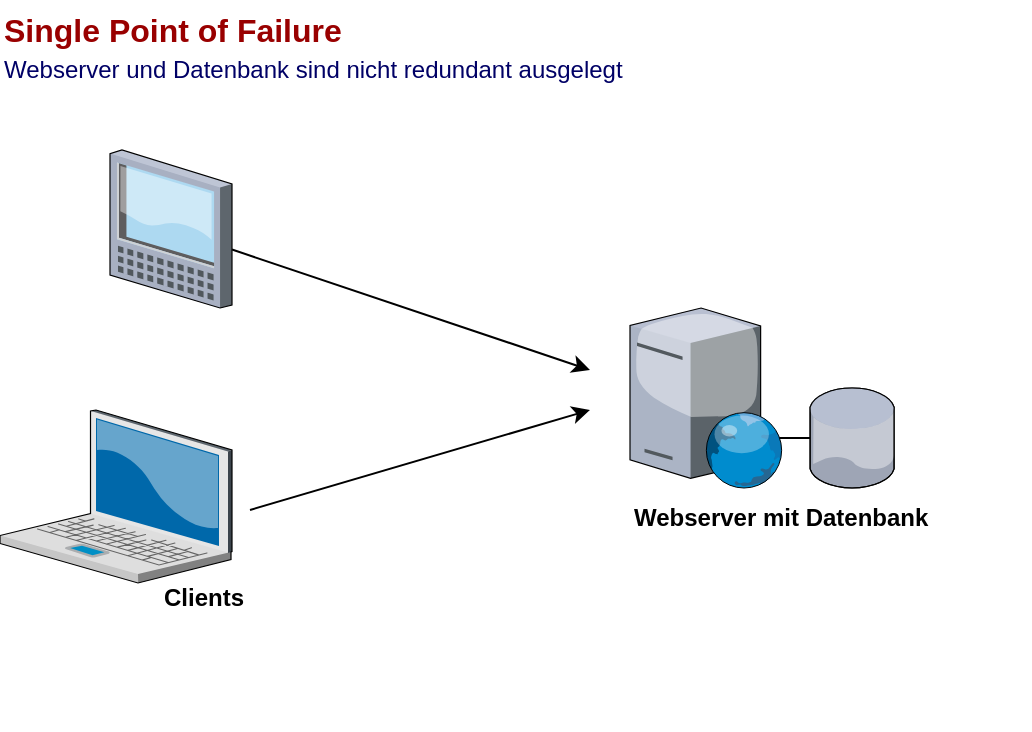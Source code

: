 <mxfile version="23.1.2" type="device" pages="2">
  <diagram id="GqU0z9lpVKl5oe9o9Uek" name="1">
    <mxGraphModel dx="1834" dy="766" grid="1" gridSize="10" guides="1" tooltips="1" connect="1" arrows="1" fold="1" page="0" pageScale="1" pageWidth="827" pageHeight="1169" math="0" shadow="0">
      <root>
        <mxCell id="0" />
        <mxCell id="1" parent="0" />
        <mxCell id="VpgkBebc5AylMmgusYEk-4" value="" style="verticalLabelPosition=bottom;aspect=fixed;html=1;verticalAlign=top;strokeColor=none;align=center;outlineConnect=0;shape=mxgraph.citrix.laptop_2;" parent="1" vertex="1">
          <mxGeometry x="-240" y="560" width="116" height="86.5" as="geometry" />
        </mxCell>
        <mxCell id="VpgkBebc5AylMmgusYEk-6" value="" style="verticalLabelPosition=bottom;aspect=fixed;html=1;verticalAlign=top;strokeColor=none;align=center;outlineConnect=0;shape=mxgraph.citrix.tablet_1;" parent="1" vertex="1">
          <mxGeometry x="-185" y="430" width="61" height="79" as="geometry" />
        </mxCell>
        <mxCell id="VpgkBebc5AylMmgusYEk-9" value="" style="endArrow=classic;html=1;" parent="1" edge="1">
          <mxGeometry width="50" height="50" relative="1" as="geometry">
            <mxPoint x="-115" y="610" as="sourcePoint" />
            <mxPoint x="55" y="560" as="targetPoint" />
          </mxGeometry>
        </mxCell>
        <mxCell id="VpgkBebc5AylMmgusYEk-10" value="" style="endArrow=classic;html=1;" parent="1" source="VpgkBebc5AylMmgusYEk-6" edge="1">
          <mxGeometry width="50" height="50" relative="1" as="geometry">
            <mxPoint x="-115" y="480" as="sourcePoint" />
            <mxPoint x="55" y="540" as="targetPoint" />
          </mxGeometry>
        </mxCell>
        <mxCell id="7ZjIOJCY9517mbcGj51Z-1" value="Single Point of Failure" style="text;html=1;align=left;verticalAlign=middle;resizable=0;points=[];autosize=1;fontStyle=1;fontSize=16;fontColor=#990000;" parent="1" vertex="1">
          <mxGeometry x="-240" y="355" width="190" height="30" as="geometry" />
        </mxCell>
        <mxCell id="7ZjIOJCY9517mbcGj51Z-2" value="Webserver und Datenbank sind nicht redundant ausgelegt" style="text;html=1;align=left;verticalAlign=middle;resizable=0;points=[];autosize=1;fontSize=12;fontColor=#000066;" parent="1" vertex="1">
          <mxGeometry x="-240" y="375" width="330" height="30" as="geometry" />
        </mxCell>
        <mxCell id="lAntZufb2E_Ljl99HuMJ-1" value="" style="group" parent="1" vertex="1" connectable="0">
          <mxGeometry x="75" y="509" width="200" height="211" as="geometry" />
        </mxCell>
        <mxCell id="VpgkBebc5AylMmgusYEk-13" style="rounded=0;orthogonalLoop=1;jettySize=auto;html=1;endArrow=none;endFill=0;" parent="lAntZufb2E_Ljl99HuMJ-1" target="VpgkBebc5AylMmgusYEk-12" edge="1">
          <mxGeometry relative="1" as="geometry">
            <mxPoint x="60" y="65" as="sourcePoint" />
          </mxGeometry>
        </mxCell>
        <mxCell id="VpgkBebc5AylMmgusYEk-7" value="" style="verticalLabelPosition=bottom;aspect=fixed;html=1;verticalAlign=top;strokeColor=none;align=center;outlineConnect=0;shape=mxgraph.citrix.web_server;" parent="lAntZufb2E_Ljl99HuMJ-1" vertex="1">
          <mxGeometry width="76.5" height="90" as="geometry" />
        </mxCell>
        <mxCell id="VpgkBebc5AylMmgusYEk-11" value="&lt;div&gt;&lt;b&gt;Webserver mit Datenbank&lt;br&gt;&lt;/b&gt;&lt;/div&gt;" style="text;html=1;align=left;verticalAlign=top;resizable=0;points=[];autosize=1;" parent="lAntZufb2E_Ljl99HuMJ-1" vertex="1">
          <mxGeometry y="91" width="170" height="30" as="geometry" />
        </mxCell>
        <mxCell id="VpgkBebc5AylMmgusYEk-12" value="" style="verticalLabelPosition=bottom;aspect=fixed;html=1;verticalAlign=top;strokeColor=none;align=center;outlineConnect=0;shape=mxgraph.citrix.database;" parent="lAntZufb2E_Ljl99HuMJ-1" vertex="1">
          <mxGeometry x="90" y="40" width="42.5" height="50" as="geometry" />
        </mxCell>
        <mxCell id="Fj6yaWO7JapBtvC22iyQ-1" value="Clients" style="text;html=1;align=left;verticalAlign=top;resizable=0;points=[];autosize=1;fontStyle=1" vertex="1" parent="1">
          <mxGeometry x="-160" y="640" width="60" height="30" as="geometry" />
        </mxCell>
      </root>
    </mxGraphModel>
  </diagram>
  <diagram name="2" id="rDTG9UfyMa3qH_jO5TQc">
    <mxGraphModel dx="2234" dy="366" grid="1" gridSize="10" guides="1" tooltips="1" connect="1" arrows="1" fold="1" page="0" pageScale="1" pageWidth="827" pageHeight="1169" math="0" shadow="0">
      <root>
        <mxCell id="pH1GOJ2zEENymj_nEEbA-0" />
        <mxCell id="pH1GOJ2zEENymj_nEEbA-1" parent="pH1GOJ2zEENymj_nEEbA-0" />
        <mxCell id="RDgO9BjQI3_66q2grpVv-2" value="" style="verticalLabelPosition=bottom;aspect=fixed;html=1;verticalAlign=top;strokeColor=none;align=center;outlineConnect=0;shape=mxgraph.citrix.database;" vertex="1" parent="pH1GOJ2zEENymj_nEEbA-1">
          <mxGeometry x="270" y="680" width="42.5" height="50" as="geometry" />
        </mxCell>
        <mxCell id="pH1GOJ2zEENymj_nEEbA-2" value="" style="verticalLabelPosition=bottom;aspect=fixed;html=1;verticalAlign=top;strokeColor=none;align=center;outlineConnect=0;shape=mxgraph.citrix.laptop_2;" parent="pH1GOJ2zEENymj_nEEbA-1" vertex="1">
          <mxGeometry x="-480" y="563.5" width="116" height="86.5" as="geometry" />
        </mxCell>
        <mxCell id="pH1GOJ2zEENymj_nEEbA-3" value="Ausfallsicherheit durch Load Balancing" style="text;html=1;align=left;verticalAlign=middle;resizable=0;points=[];autosize=1;fontStyle=1;fontSize=16;fontColor=#990000;" parent="pH1GOJ2zEENymj_nEEbA-1" vertex="1">
          <mxGeometry x="-480" y="420" width="320" height="30" as="geometry" />
        </mxCell>
        <mxCell id="pH1GOJ2zEENymj_nEEbA-4" value="&lt;div&gt;Ein vorgeschalteter Load Balancer verteilt die Last auf mehrere Webservice-Instanzen.&lt;/div&gt;&lt;div&gt;Load Balancer und Datenbank sind ebenfalls redundant ausgelegt, um Single Point of Failure zu vermeiden.&lt;br&gt;&lt;/div&gt;" style="text;html=1;align=left;verticalAlign=middle;resizable=0;points=[];autosize=1;fontSize=12;fontColor=#000066;" parent="pH1GOJ2zEENymj_nEEbA-1" vertex="1">
          <mxGeometry x="-480" y="445" width="600" height="40" as="geometry" />
        </mxCell>
        <mxCell id="pH1GOJ2zEENymj_nEEbA-5" value="" style="group" parent="pH1GOJ2zEENymj_nEEbA-1" vertex="1" connectable="0">
          <mxGeometry x="50" y="490" width="170" height="171" as="geometry" />
        </mxCell>
        <mxCell id="pH1GOJ2zEENymj_nEEbA-7" value="" style="verticalLabelPosition=bottom;aspect=fixed;html=1;verticalAlign=top;strokeColor=none;align=center;outlineConnect=0;shape=mxgraph.citrix.web_server;" parent="pH1GOJ2zEENymj_nEEbA-5" vertex="1">
          <mxGeometry width="76.5" height="90" as="geometry" />
        </mxCell>
        <mxCell id="pH1GOJ2zEENymj_nEEbA-8" value="&lt;div&gt;&lt;font color=&quot;#000000&quot;&gt;&lt;b&gt;Webserver&lt;br&gt;&lt;/b&gt;&lt;/font&gt;&lt;/div&gt;" style="text;html=1;align=left;verticalAlign=top;resizable=0;points=[];autosize=1;fontColor=#990000;" parent="pH1GOJ2zEENymj_nEEbA-5" vertex="1">
          <mxGeometry y="91" width="80" height="30" as="geometry" />
        </mxCell>
        <mxCell id="pH1GOJ2zEENymj_nEEbA-21" value="" style="endArrow=classic;html=1;strokeColor=#000000;fontSize=10;fontColor=#990000;" parent="pH1GOJ2zEENymj_nEEbA-1" edge="1">
          <mxGeometry width="50" height="50" relative="1" as="geometry">
            <mxPoint x="-350" y="600" as="sourcePoint" />
            <mxPoint x="-220" y="690" as="targetPoint" />
          </mxGeometry>
        </mxCell>
        <mxCell id="pH1GOJ2zEENymj_nEEbA-22" value="" style="endArrow=classic;html=1;strokeColor=#000000;fontSize=10;fontColor=#990000;" parent="pH1GOJ2zEENymj_nEEbA-1" edge="1">
          <mxGeometry width="50" height="50" relative="1" as="geometry">
            <mxPoint x="-130" y="680" as="sourcePoint" />
            <mxPoint x="40" y="540" as="targetPoint" />
          </mxGeometry>
        </mxCell>
        <mxCell id="pH1GOJ2zEENymj_nEEbA-23" value="" style="endArrow=classic;html=1;strokeColor=#000000;fontSize=10;fontColor=#990000;" parent="pH1GOJ2zEENymj_nEEbA-1" edge="1">
          <mxGeometry width="50" height="50" relative="1" as="geometry">
            <mxPoint x="-130" y="715" as="sourcePoint" />
            <mxPoint x="40" y="715" as="targetPoint" />
          </mxGeometry>
        </mxCell>
        <mxCell id="pH1GOJ2zEENymj_nEEbA-27" value="" style="verticalLabelPosition=bottom;aspect=fixed;html=1;verticalAlign=top;strokeColor=none;align=center;outlineConnect=0;shape=mxgraph.citrix.tablet_1;" parent="pH1GOJ2zEENymj_nEEbA-1" vertex="1">
          <mxGeometry x="-425" y="731" width="61" height="79" as="geometry" />
        </mxCell>
        <mxCell id="pH1GOJ2zEENymj_nEEbA-28" value="" style="endArrow=classic;html=1;strokeColor=#000000;fontSize=10;fontColor=#000066;" parent="pH1GOJ2zEENymj_nEEbA-1" edge="1">
          <mxGeometry width="50" height="50" relative="1" as="geometry">
            <mxPoint x="-350" y="780" as="sourcePoint" />
            <mxPoint x="-220" y="700" as="targetPoint" />
          </mxGeometry>
        </mxCell>
        <mxCell id="h3BOs2UNjSBcer3_QiG--0" value="" style="endArrow=classic;html=1;strokeColor=#000000;fontSize=10;fontColor=#000066;" parent="pH1GOJ2zEENymj_nEEbA-1" edge="1">
          <mxGeometry x="-210" y="640" width="50" height="50" as="geometry">
            <mxPoint x="-130" y="720" as="sourcePoint" />
            <mxPoint x="40" y="860" as="targetPoint" />
          </mxGeometry>
        </mxCell>
        <mxCell id="pH1GOJ2zEENymj_nEEbA-33" value="" style="verticalLabelPosition=bottom;aspect=fixed;html=1;verticalAlign=top;strokeColor=none;align=center;outlineConnect=0;shape=mxgraph.citrix.edgesight_server;shadow=0;fillColor=none;fontSize=10;fontColor=#000000;" parent="pH1GOJ2zEENymj_nEEbA-1" vertex="1">
          <mxGeometry x="-210" y="650" width="76.5" height="90" as="geometry" />
        </mxCell>
        <mxCell id="pH1GOJ2zEENymj_nEEbA-34" value="&lt;font color=&quot;#000000&quot;&gt;&lt;b&gt;Load Balancer&lt;br&gt;&lt;/b&gt;&lt;/font&gt;" style="text;html=1;align=left;verticalAlign=top;resizable=0;points=[];autosize=1;fontColor=#004C99;" parent="pH1GOJ2zEENymj_nEEbA-1" vertex="1">
          <mxGeometry x="-210" y="755.5" width="110" height="30" as="geometry" />
        </mxCell>
        <mxCell id="RDgO9BjQI3_66q2grpVv-0" value="" style="verticalLabelPosition=bottom;aspect=fixed;html=1;verticalAlign=top;strokeColor=none;align=center;outlineConnect=0;shape=mxgraph.citrix.edgesight_server;shadow=0;fillColor=none;fontSize=10;fontColor=#000000;" vertex="1" parent="pH1GOJ2zEENymj_nEEbA-1">
          <mxGeometry x="-200" y="660" width="76.5" height="90" as="geometry" />
        </mxCell>
        <mxCell id="RDgO9BjQI3_66q2grpVv-1" value="" style="verticalLabelPosition=bottom;aspect=fixed;html=1;verticalAlign=top;strokeColor=none;align=center;outlineConnect=0;shape=mxgraph.citrix.edgesight_server;shadow=0;fillColor=none;fontSize=10;fontColor=#000000;" vertex="1" parent="pH1GOJ2zEENymj_nEEbA-1">
          <mxGeometry x="-190" y="670" width="76.5" height="90" as="geometry" />
        </mxCell>
        <mxCell id="pH1GOJ2zEENymj_nEEbA-11" style="rounded=0;orthogonalLoop=1;jettySize=auto;html=1;endArrow=none;endFill=0;" parent="pH1GOJ2zEENymj_nEEbA-1" target="pH1GOJ2zEENymj_nEEbA-14" edge="1">
          <mxGeometry relative="1" as="geometry">
            <mxPoint x="110" y="715" as="sourcePoint" />
          </mxGeometry>
        </mxCell>
        <mxCell id="pH1GOJ2zEENymj_nEEbA-12" value="" style="verticalLabelPosition=bottom;aspect=fixed;html=1;verticalAlign=top;strokeColor=none;align=center;outlineConnect=0;shape=mxgraph.citrix.web_server;" parent="pH1GOJ2zEENymj_nEEbA-1" vertex="1">
          <mxGeometry x="50" y="650" width="76.5" height="90" as="geometry" />
        </mxCell>
        <mxCell id="pH1GOJ2zEENymj_nEEbA-13" value="&lt;font color=&quot;#000000&quot;&gt;&lt;b&gt;Webserver&lt;br&gt;&lt;/b&gt;&lt;/font&gt;" style="text;html=1;align=left;verticalAlign=top;resizable=0;points=[];autosize=1;" parent="pH1GOJ2zEENymj_nEEbA-1" vertex="1">
          <mxGeometry x="50" y="741" width="80" height="30" as="geometry" />
        </mxCell>
        <mxCell id="pH1GOJ2zEENymj_nEEbA-14" value="" style="verticalLabelPosition=bottom;aspect=fixed;html=1;verticalAlign=top;strokeColor=none;align=center;outlineConnect=0;shape=mxgraph.citrix.database;" parent="pH1GOJ2zEENymj_nEEbA-1" vertex="1">
          <mxGeometry x="240" y="691" width="42.5" height="50" as="geometry" />
        </mxCell>
        <mxCell id="pH1GOJ2zEENymj_nEEbA-16" style="rounded=0;orthogonalLoop=1;jettySize=auto;html=1;endArrow=none;endFill=0;" parent="pH1GOJ2zEENymj_nEEbA-1" target="pH1GOJ2zEENymj_nEEbA-19" edge="1">
          <mxGeometry relative="1" as="geometry">
            <mxPoint x="110" y="875" as="sourcePoint" />
          </mxGeometry>
        </mxCell>
        <mxCell id="pH1GOJ2zEENymj_nEEbA-17" value="" style="verticalLabelPosition=bottom;aspect=fixed;html=1;verticalAlign=top;strokeColor=none;align=center;outlineConnect=0;shape=mxgraph.citrix.web_server;" parent="pH1GOJ2zEENymj_nEEbA-1" vertex="1">
          <mxGeometry x="50" y="810" width="76.5" height="90" as="geometry" />
        </mxCell>
        <mxCell id="pH1GOJ2zEENymj_nEEbA-18" value="&lt;font color=&quot;#000000&quot;&gt;&lt;b&gt;Webserver&lt;br&gt;&lt;/b&gt;&lt;/font&gt;" style="text;html=1;align=left;verticalAlign=top;resizable=0;points=[];autosize=1;" parent="pH1GOJ2zEENymj_nEEbA-1" vertex="1">
          <mxGeometry x="50" y="901" width="80" height="30" as="geometry" />
        </mxCell>
        <mxCell id="pH1GOJ2zEENymj_nEEbA-19" value="" style="verticalLabelPosition=bottom;aspect=fixed;html=1;verticalAlign=top;strokeColor=none;align=center;outlineConnect=0;shape=mxgraph.citrix.database;" parent="pH1GOJ2zEENymj_nEEbA-1" vertex="1">
          <mxGeometry x="260" y="710" width="42.5" height="50" as="geometry" />
        </mxCell>
        <mxCell id="RDgO9BjQI3_66q2grpVv-3" style="rounded=0;orthogonalLoop=1;jettySize=auto;html=1;endArrow=none;endFill=0;" edge="1" parent="pH1GOJ2zEENymj_nEEbA-1" source="pH1GOJ2zEENymj_nEEbA-7" target="RDgO9BjQI3_66q2grpVv-2">
          <mxGeometry relative="1" as="geometry">
            <mxPoint x="120" y="885" as="sourcePoint" />
            <mxPoint x="270" y="762" as="targetPoint" />
          </mxGeometry>
        </mxCell>
        <mxCell id="2Iofqk1NcRV9FkpgLqwo-0" value="Clients" style="text;html=1;align=left;verticalAlign=top;resizable=0;points=[];autosize=1;fontStyle=1" vertex="1" parent="pH1GOJ2zEENymj_nEEbA-1">
          <mxGeometry x="-425" y="800" width="60" height="30" as="geometry" />
        </mxCell>
      </root>
    </mxGraphModel>
  </diagram>
</mxfile>
